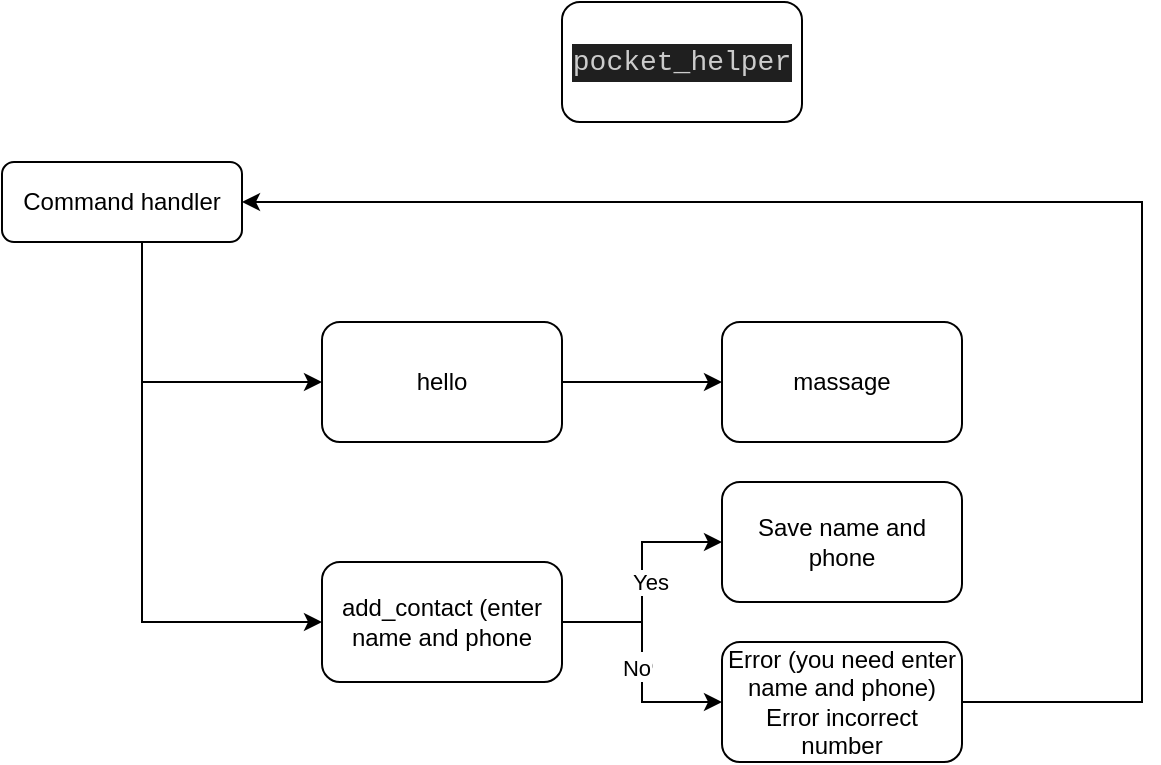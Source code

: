 <mxfile version="23.0.2" type="github">
  <diagram id="C5RBs43oDa-KdzZeNtuy" name="Page-1">
    <mxGraphModel dx="1434" dy="738" grid="1" gridSize="10" guides="1" tooltips="1" connect="1" arrows="1" fold="1" page="1" pageScale="1" pageWidth="827" pageHeight="1169" math="0" shadow="0">
      <root>
        <mxCell id="WIyWlLk6GJQsqaUBKTNV-0" />
        <mxCell id="WIyWlLk6GJQsqaUBKTNV-1" parent="WIyWlLk6GJQsqaUBKTNV-0" />
        <mxCell id="-s6pst7okIjU9gTjSrc2-10" value="" style="edgeStyle=orthogonalEdgeStyle;rounded=0;orthogonalLoop=1;jettySize=auto;html=1;entryX=0;entryY=0.5;entryDx=0;entryDy=0;" edge="1" parent="WIyWlLk6GJQsqaUBKTNV-1" source="WIyWlLk6GJQsqaUBKTNV-3" target="-s6pst7okIjU9gTjSrc2-9">
          <mxGeometry relative="1" as="geometry">
            <Array as="points">
              <mxPoint x="120" y="200" />
            </Array>
          </mxGeometry>
        </mxCell>
        <mxCell id="-s6pst7okIjU9gTjSrc2-14" value="" style="edgeStyle=orthogonalEdgeStyle;rounded=0;orthogonalLoop=1;jettySize=auto;html=1;" edge="1" parent="WIyWlLk6GJQsqaUBKTNV-1" source="WIyWlLk6GJQsqaUBKTNV-3" target="-s6pst7okIjU9gTjSrc2-13">
          <mxGeometry relative="1" as="geometry">
            <Array as="points">
              <mxPoint x="120" y="320" />
            </Array>
          </mxGeometry>
        </mxCell>
        <mxCell id="WIyWlLk6GJQsqaUBKTNV-3" value="Command handler" style="rounded=1;whiteSpace=wrap;html=1;fontSize=12;glass=0;strokeWidth=1;shadow=0;" parent="WIyWlLk6GJQsqaUBKTNV-1" vertex="1">
          <mxGeometry x="50" y="90" width="120" height="40" as="geometry" />
        </mxCell>
        <mxCell id="-s6pst7okIjU9gTjSrc2-0" value="&lt;div style=&quot;color: rgb(204, 204, 204); background-color: rgb(31, 31, 31); font-family: Consolas, &amp;quot;Courier New&amp;quot;, monospace; font-size: 14px; line-height: 19px;&quot;&gt;pocket_helper&lt;/div&gt;" style="rounded=1;whiteSpace=wrap;html=1;" vertex="1" parent="WIyWlLk6GJQsqaUBKTNV-1">
          <mxGeometry x="330" y="10" width="120" height="60" as="geometry" />
        </mxCell>
        <mxCell id="-s6pst7okIjU9gTjSrc2-12" value="" style="edgeStyle=orthogonalEdgeStyle;rounded=0;orthogonalLoop=1;jettySize=auto;html=1;" edge="1" parent="WIyWlLk6GJQsqaUBKTNV-1" source="-s6pst7okIjU9gTjSrc2-9" target="-s6pst7okIjU9gTjSrc2-11">
          <mxGeometry relative="1" as="geometry" />
        </mxCell>
        <mxCell id="-s6pst7okIjU9gTjSrc2-9" value="hello" style="whiteSpace=wrap;html=1;rounded=1;glass=0;strokeWidth=1;shadow=0;" vertex="1" parent="WIyWlLk6GJQsqaUBKTNV-1">
          <mxGeometry x="210" y="170" width="120" height="60" as="geometry" />
        </mxCell>
        <mxCell id="-s6pst7okIjU9gTjSrc2-11" value="massage" style="whiteSpace=wrap;html=1;rounded=1;glass=0;strokeWidth=1;shadow=0;" vertex="1" parent="WIyWlLk6GJQsqaUBKTNV-1">
          <mxGeometry x="410" y="170" width="120" height="60" as="geometry" />
        </mxCell>
        <mxCell id="-s6pst7okIjU9gTjSrc2-18" value="" style="edgeStyle=orthogonalEdgeStyle;rounded=0;orthogonalLoop=1;jettySize=auto;html=1;" edge="1" parent="WIyWlLk6GJQsqaUBKTNV-1" source="-s6pst7okIjU9gTjSrc2-13" target="-s6pst7okIjU9gTjSrc2-17">
          <mxGeometry relative="1" as="geometry" />
        </mxCell>
        <mxCell id="-s6pst7okIjU9gTjSrc2-19" value="Yes" style="edgeLabel;html=1;align=center;verticalAlign=middle;resizable=0;points=[];" vertex="1" connectable="0" parent="-s6pst7okIjU9gTjSrc2-18">
          <mxGeometry y="-4" relative="1" as="geometry">
            <mxPoint as="offset" />
          </mxGeometry>
        </mxCell>
        <mxCell id="-s6pst7okIjU9gTjSrc2-21" value="" style="edgeStyle=orthogonalEdgeStyle;rounded=0;orthogonalLoop=1;jettySize=auto;html=1;" edge="1" parent="WIyWlLk6GJQsqaUBKTNV-1" source="-s6pst7okIjU9gTjSrc2-13" target="-s6pst7okIjU9gTjSrc2-20">
          <mxGeometry relative="1" as="geometry" />
        </mxCell>
        <mxCell id="-s6pst7okIjU9gTjSrc2-22" value="no" style="edgeLabel;html=1;align=center;verticalAlign=middle;resizable=0;points=[];" vertex="1" connectable="0" parent="-s6pst7okIjU9gTjSrc2-21">
          <mxGeometry x="0.017" y="-1" relative="1" as="geometry">
            <mxPoint as="offset" />
          </mxGeometry>
        </mxCell>
        <mxCell id="-s6pst7okIjU9gTjSrc2-23" value="No" style="edgeLabel;html=1;align=center;verticalAlign=middle;resizable=0;points=[];" vertex="1" connectable="0" parent="-s6pst7okIjU9gTjSrc2-21">
          <mxGeometry x="0.05" y="-3" relative="1" as="geometry">
            <mxPoint as="offset" />
          </mxGeometry>
        </mxCell>
        <mxCell id="-s6pst7okIjU9gTjSrc2-13" value="add_contact (enter name and phone" style="whiteSpace=wrap;html=1;rounded=1;glass=0;strokeWidth=1;shadow=0;" vertex="1" parent="WIyWlLk6GJQsqaUBKTNV-1">
          <mxGeometry x="210" y="290" width="120" height="60" as="geometry" />
        </mxCell>
        <mxCell id="-s6pst7okIjU9gTjSrc2-17" value="Save name and phone" style="whiteSpace=wrap;html=1;rounded=1;glass=0;strokeWidth=1;shadow=0;" vertex="1" parent="WIyWlLk6GJQsqaUBKTNV-1">
          <mxGeometry x="410" y="250" width="120" height="60" as="geometry" />
        </mxCell>
        <mxCell id="-s6pst7okIjU9gTjSrc2-20" value="Error (you need enter name and phone) Error incorrect number" style="whiteSpace=wrap;html=1;rounded=1;glass=0;strokeWidth=1;shadow=0;" vertex="1" parent="WIyWlLk6GJQsqaUBKTNV-1">
          <mxGeometry x="410" y="330" width="120" height="60" as="geometry" />
        </mxCell>
        <mxCell id="-s6pst7okIjU9gTjSrc2-24" value="" style="endArrow=classic;html=1;rounded=0;exitX=1;exitY=0.5;exitDx=0;exitDy=0;entryX=1;entryY=0.5;entryDx=0;entryDy=0;" edge="1" parent="WIyWlLk6GJQsqaUBKTNV-1" source="-s6pst7okIjU9gTjSrc2-20" target="WIyWlLk6GJQsqaUBKTNV-3">
          <mxGeometry width="50" height="50" relative="1" as="geometry">
            <mxPoint x="400" y="370" as="sourcePoint" />
            <mxPoint x="450" y="320" as="targetPoint" />
            <Array as="points">
              <mxPoint x="620" y="360" />
              <mxPoint x="620" y="110" />
            </Array>
          </mxGeometry>
        </mxCell>
      </root>
    </mxGraphModel>
  </diagram>
</mxfile>

